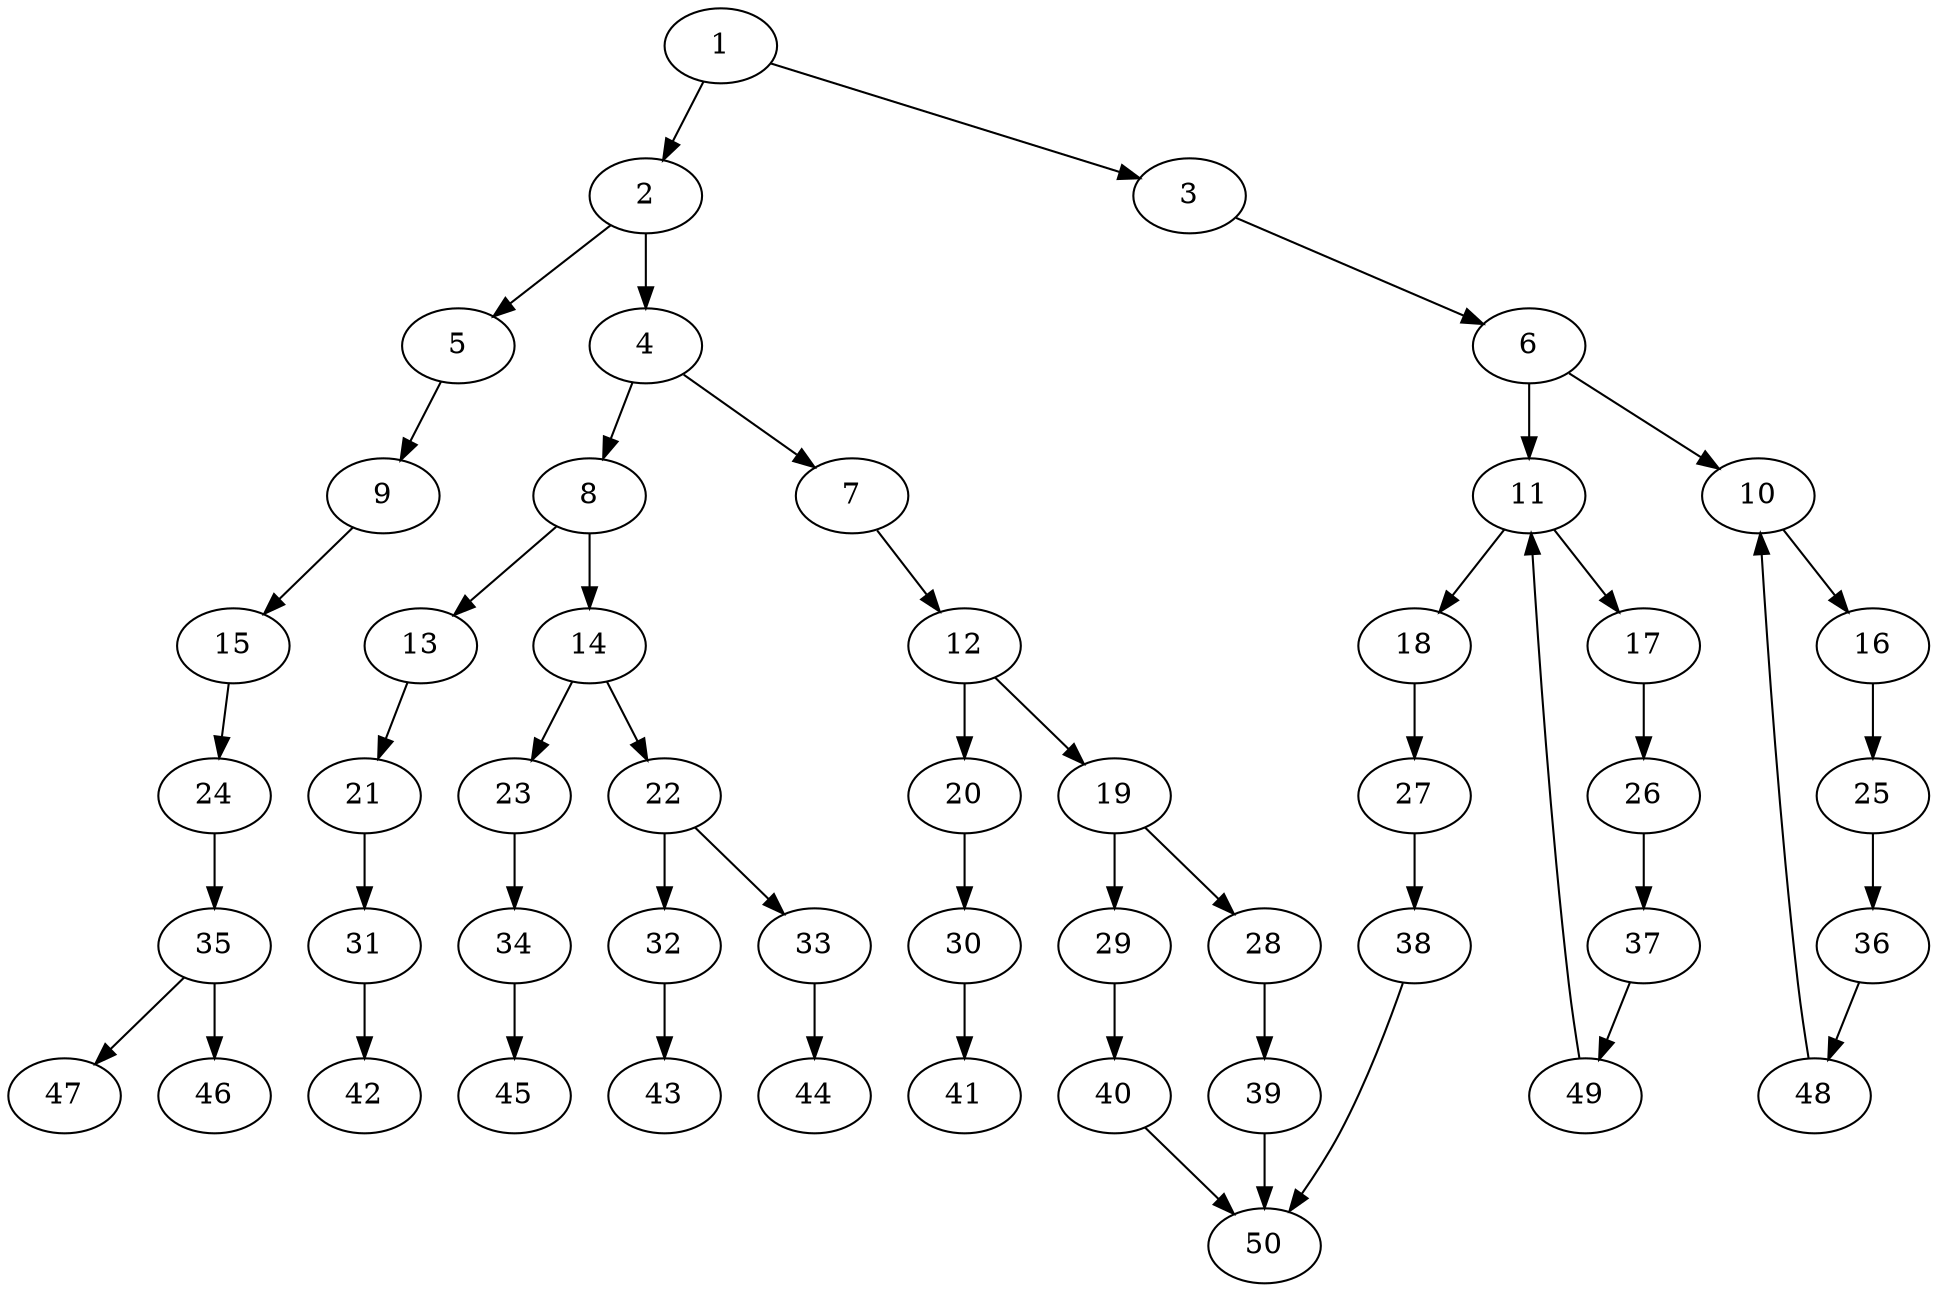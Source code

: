 digraph {
    1 -> 2
    1 -> 3
    2 -> 4
    2 -> 5
    3 -> 6
    4 -> 7
    4 -> 8
    5 -> 9
    6 -> 10
    6 -> 11
    7 -> 12
    8 -> 13
    8 -> 14
    9 -> 15
    10 -> 16
    11 -> 17
    11 -> 18
    12 -> 19
    12 -> 20
    13 -> 21
    14 -> 22
    14 -> 23
    15 -> 24
    16 -> 25
    17 -> 26
    18 -> 27
    19 -> 28
    19 -> 29
    20 -> 30
    21 -> 31
    22 -> 32
    22 -> 33
    23 -> 34
    24 -> 35
    25 -> 36
    26 -> 37
    27 -> 38
    28 -> 39
    29 -> 40
    30 -> 41
    31 -> 42
    32 -> 43
    33 -> 44
    34 -> 45
    35 -> 46
    35 -> 47
    36 -> 48
    37 -> 49
    38 -> 50
    39 -> 50
    40 -> 50
    48 -> 10
    49 -> 11
}